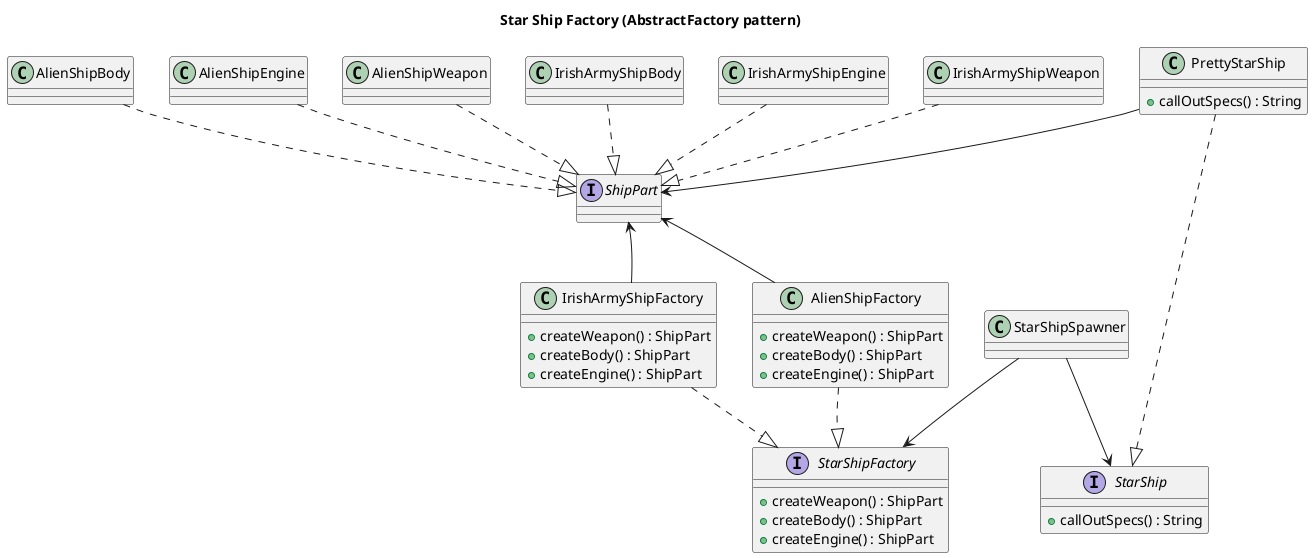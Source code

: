 @startuml
title Star Ship Factory (AbstractFactory pattern)


interface ShipPart{
}

class AlienShipBody{

}
class AlienShipEngine{

}
class AlienShipWeapon{

}

class IrishArmyShipBody{

}
class IrishArmyShipEngine{

}
class IrishArmyShipWeapon{

}

interface StarShipFactory {
+createWeapon() : ShipPart
+createBody() : ShipPart
+createEngine() : ShipPart
}

class IrishArmyShipFactory{
+createWeapon() : ShipPart
+createBody() : ShipPart
+createEngine() : ShipPart
}

class AlienShipFactory{
+createWeapon() : ShipPart
+createBody() : ShipPart
+createEngine() : ShipPart
}

interface StarShip {
 + callOutSpecs() : String
}

class PrettyStarShip {
+callOutSpecs() : String
}

class StarShipSpawner{
}

PrettyStarShip ..|> StarShip
PrettyStarShip --> ShipPart

AlienShipBody ..|> ShipPart
AlienShipEngine ..|> ShipPart
AlienShipWeapon ..|> ShipPart
IrishArmyShipBody ..|> ShipPart
IrishArmyShipEngine ..|> ShipPart
IrishArmyShipWeapon ..|> ShipPart

IrishArmyShipFactory ..|> StarShipFactory
AlienShipFactory ..|> StarShipFactory

StarShipSpawner --> StarShipFactory
StarShipSpawner --> StarShip

IrishArmyShipFactory --> ShipPart
AlienShipFactory --> ShipPart

ShipPart -down[hidden]- IrishArmyShipFactory
ShipPart -down[hidden]-  AlienShipFactory
AlienShipFactory -down[hidden]- StarShipFactory
StarShipSpawner -down[hidden]- StarShipFactory


@enduml
